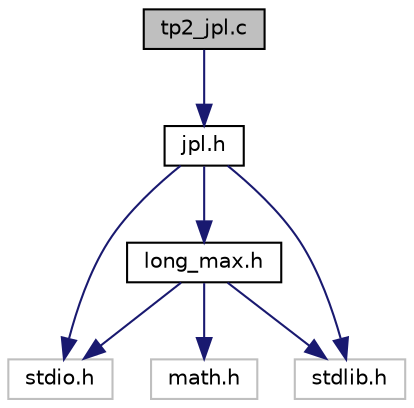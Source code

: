 digraph "tp2_jpl.c"
{
 // LATEX_PDF_SIZE
  edge [fontname="Helvetica",fontsize="10",labelfontname="Helvetica",labelfontsize="10"];
  node [fontname="Helvetica",fontsize="10",shape=record];
  Node1 [label="tp2_jpl.c",height=0.2,width=0.4,color="black", fillcolor="grey75", style="filled", fontcolor="black",tooltip="Programme principal pour tester le codeur JPL."];
  Node1 -> Node2 [color="midnightblue",fontsize="10",style="solid",fontname="Helvetica"];
  Node2 [label="jpl.h",height=0.2,width=0.4,color="black", fillcolor="white", style="filled",URL="$jpl_8h.html",tooltip="Structure et prototypes des fonctions permettant la mise en oeuvre d'un codeur JPL."];
  Node2 -> Node3 [color="midnightblue",fontsize="10",style="solid",fontname="Helvetica"];
  Node3 [label="stdio.h",height=0.2,width=0.4,color="grey75", fillcolor="white", style="filled",tooltip=" "];
  Node2 -> Node4 [color="midnightblue",fontsize="10",style="solid",fontname="Helvetica"];
  Node4 [label="stdlib.h",height=0.2,width=0.4,color="grey75", fillcolor="white", style="filled",tooltip=" "];
  Node2 -> Node5 [color="midnightblue",fontsize="10",style="solid",fontname="Helvetica"];
  Node5 [label="long_max.h",height=0.2,width=0.4,color="black", fillcolor="white", style="filled",URL="$long__max_8h.html",tooltip="Structures et prototypes des fonctions permettant la génération d'un codeur à Longueur Maximale."];
  Node5 -> Node3 [color="midnightblue",fontsize="10",style="solid",fontname="Helvetica"];
  Node5 -> Node4 [color="midnightblue",fontsize="10",style="solid",fontname="Helvetica"];
  Node5 -> Node6 [color="midnightblue",fontsize="10",style="solid",fontname="Helvetica"];
  Node6 [label="math.h",height=0.2,width=0.4,color="grey75", fillcolor="white", style="filled",tooltip=" "];
}
